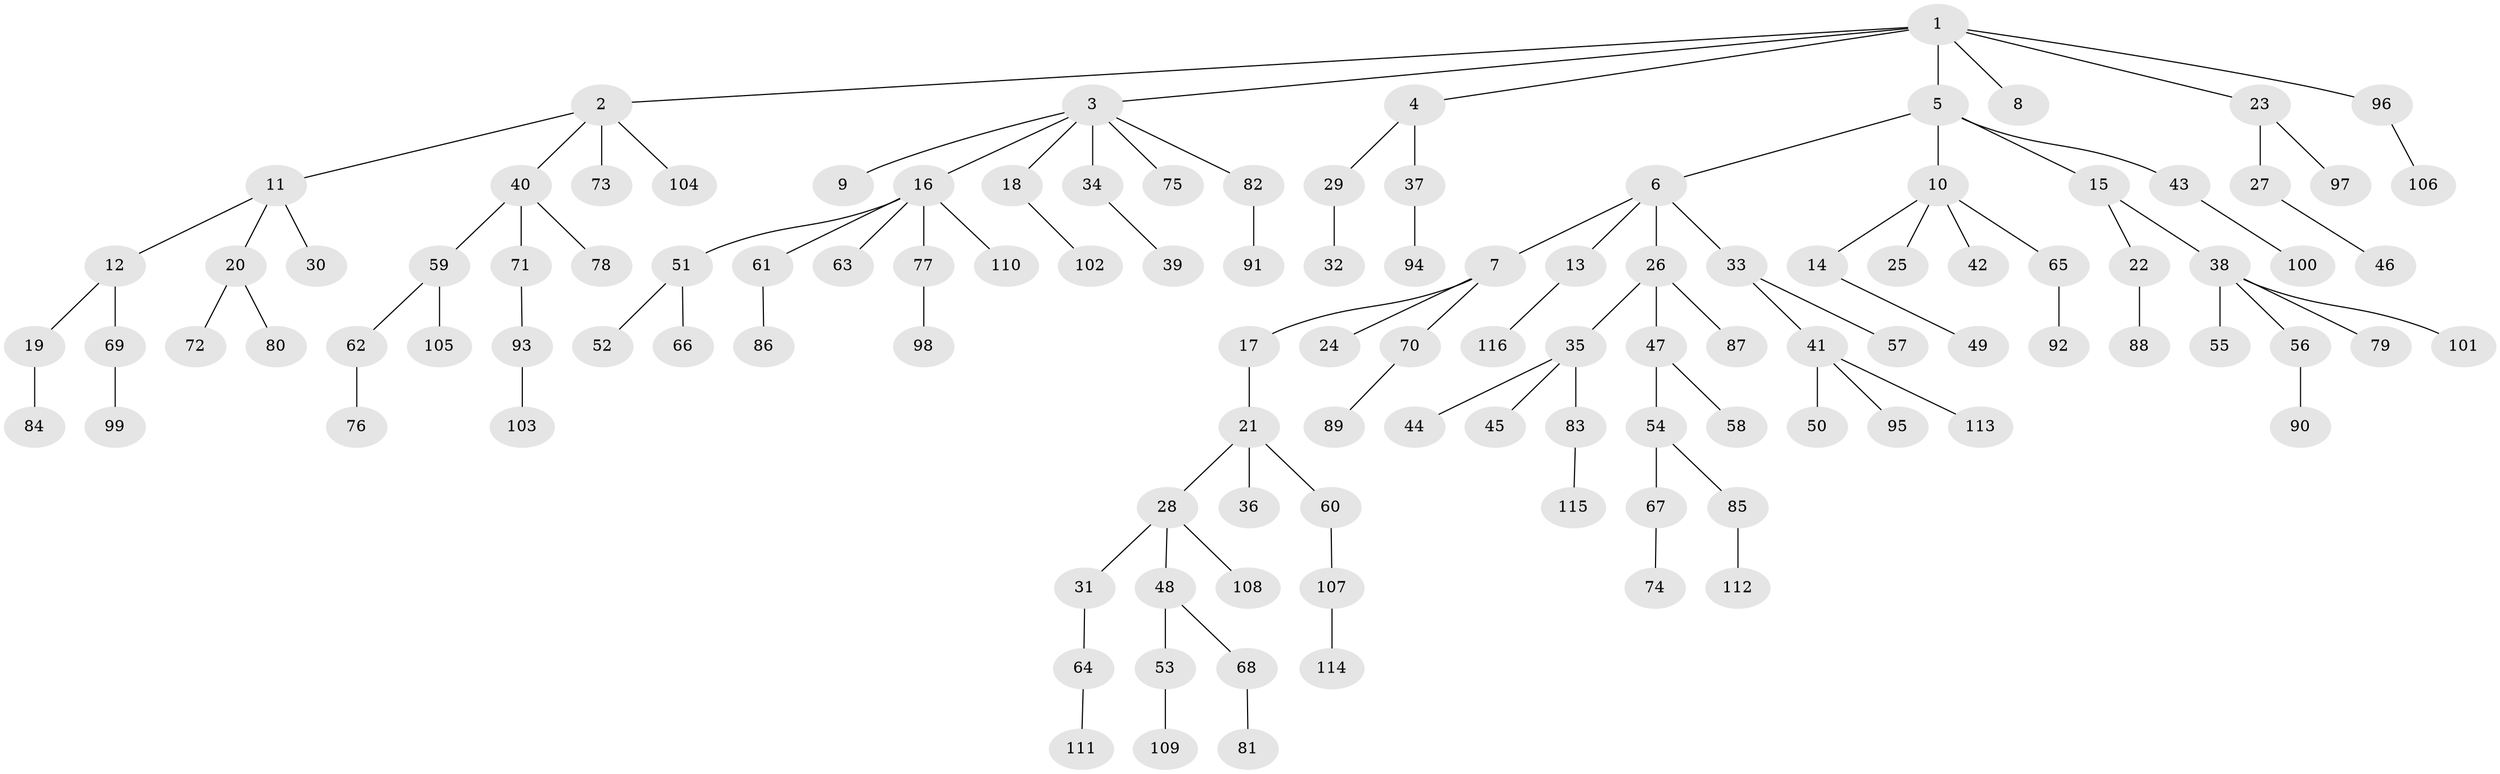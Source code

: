 // Generated by graph-tools (version 1.1) at 2025/11/02/27/25 16:11:28]
// undirected, 116 vertices, 115 edges
graph export_dot {
graph [start="1"]
  node [color=gray90,style=filled];
  1;
  2;
  3;
  4;
  5;
  6;
  7;
  8;
  9;
  10;
  11;
  12;
  13;
  14;
  15;
  16;
  17;
  18;
  19;
  20;
  21;
  22;
  23;
  24;
  25;
  26;
  27;
  28;
  29;
  30;
  31;
  32;
  33;
  34;
  35;
  36;
  37;
  38;
  39;
  40;
  41;
  42;
  43;
  44;
  45;
  46;
  47;
  48;
  49;
  50;
  51;
  52;
  53;
  54;
  55;
  56;
  57;
  58;
  59;
  60;
  61;
  62;
  63;
  64;
  65;
  66;
  67;
  68;
  69;
  70;
  71;
  72;
  73;
  74;
  75;
  76;
  77;
  78;
  79;
  80;
  81;
  82;
  83;
  84;
  85;
  86;
  87;
  88;
  89;
  90;
  91;
  92;
  93;
  94;
  95;
  96;
  97;
  98;
  99;
  100;
  101;
  102;
  103;
  104;
  105;
  106;
  107;
  108;
  109;
  110;
  111;
  112;
  113;
  114;
  115;
  116;
  1 -- 2;
  1 -- 3;
  1 -- 4;
  1 -- 5;
  1 -- 8;
  1 -- 23;
  1 -- 96;
  2 -- 11;
  2 -- 40;
  2 -- 73;
  2 -- 104;
  3 -- 9;
  3 -- 16;
  3 -- 18;
  3 -- 34;
  3 -- 75;
  3 -- 82;
  4 -- 29;
  4 -- 37;
  5 -- 6;
  5 -- 10;
  5 -- 15;
  5 -- 43;
  6 -- 7;
  6 -- 13;
  6 -- 26;
  6 -- 33;
  7 -- 17;
  7 -- 24;
  7 -- 70;
  10 -- 14;
  10 -- 25;
  10 -- 42;
  10 -- 65;
  11 -- 12;
  11 -- 20;
  11 -- 30;
  12 -- 19;
  12 -- 69;
  13 -- 116;
  14 -- 49;
  15 -- 22;
  15 -- 38;
  16 -- 51;
  16 -- 61;
  16 -- 63;
  16 -- 77;
  16 -- 110;
  17 -- 21;
  18 -- 102;
  19 -- 84;
  20 -- 72;
  20 -- 80;
  21 -- 28;
  21 -- 36;
  21 -- 60;
  22 -- 88;
  23 -- 27;
  23 -- 97;
  26 -- 35;
  26 -- 47;
  26 -- 87;
  27 -- 46;
  28 -- 31;
  28 -- 48;
  28 -- 108;
  29 -- 32;
  31 -- 64;
  33 -- 41;
  33 -- 57;
  34 -- 39;
  35 -- 44;
  35 -- 45;
  35 -- 83;
  37 -- 94;
  38 -- 55;
  38 -- 56;
  38 -- 79;
  38 -- 101;
  40 -- 59;
  40 -- 71;
  40 -- 78;
  41 -- 50;
  41 -- 95;
  41 -- 113;
  43 -- 100;
  47 -- 54;
  47 -- 58;
  48 -- 53;
  48 -- 68;
  51 -- 52;
  51 -- 66;
  53 -- 109;
  54 -- 67;
  54 -- 85;
  56 -- 90;
  59 -- 62;
  59 -- 105;
  60 -- 107;
  61 -- 86;
  62 -- 76;
  64 -- 111;
  65 -- 92;
  67 -- 74;
  68 -- 81;
  69 -- 99;
  70 -- 89;
  71 -- 93;
  77 -- 98;
  82 -- 91;
  83 -- 115;
  85 -- 112;
  93 -- 103;
  96 -- 106;
  107 -- 114;
}
